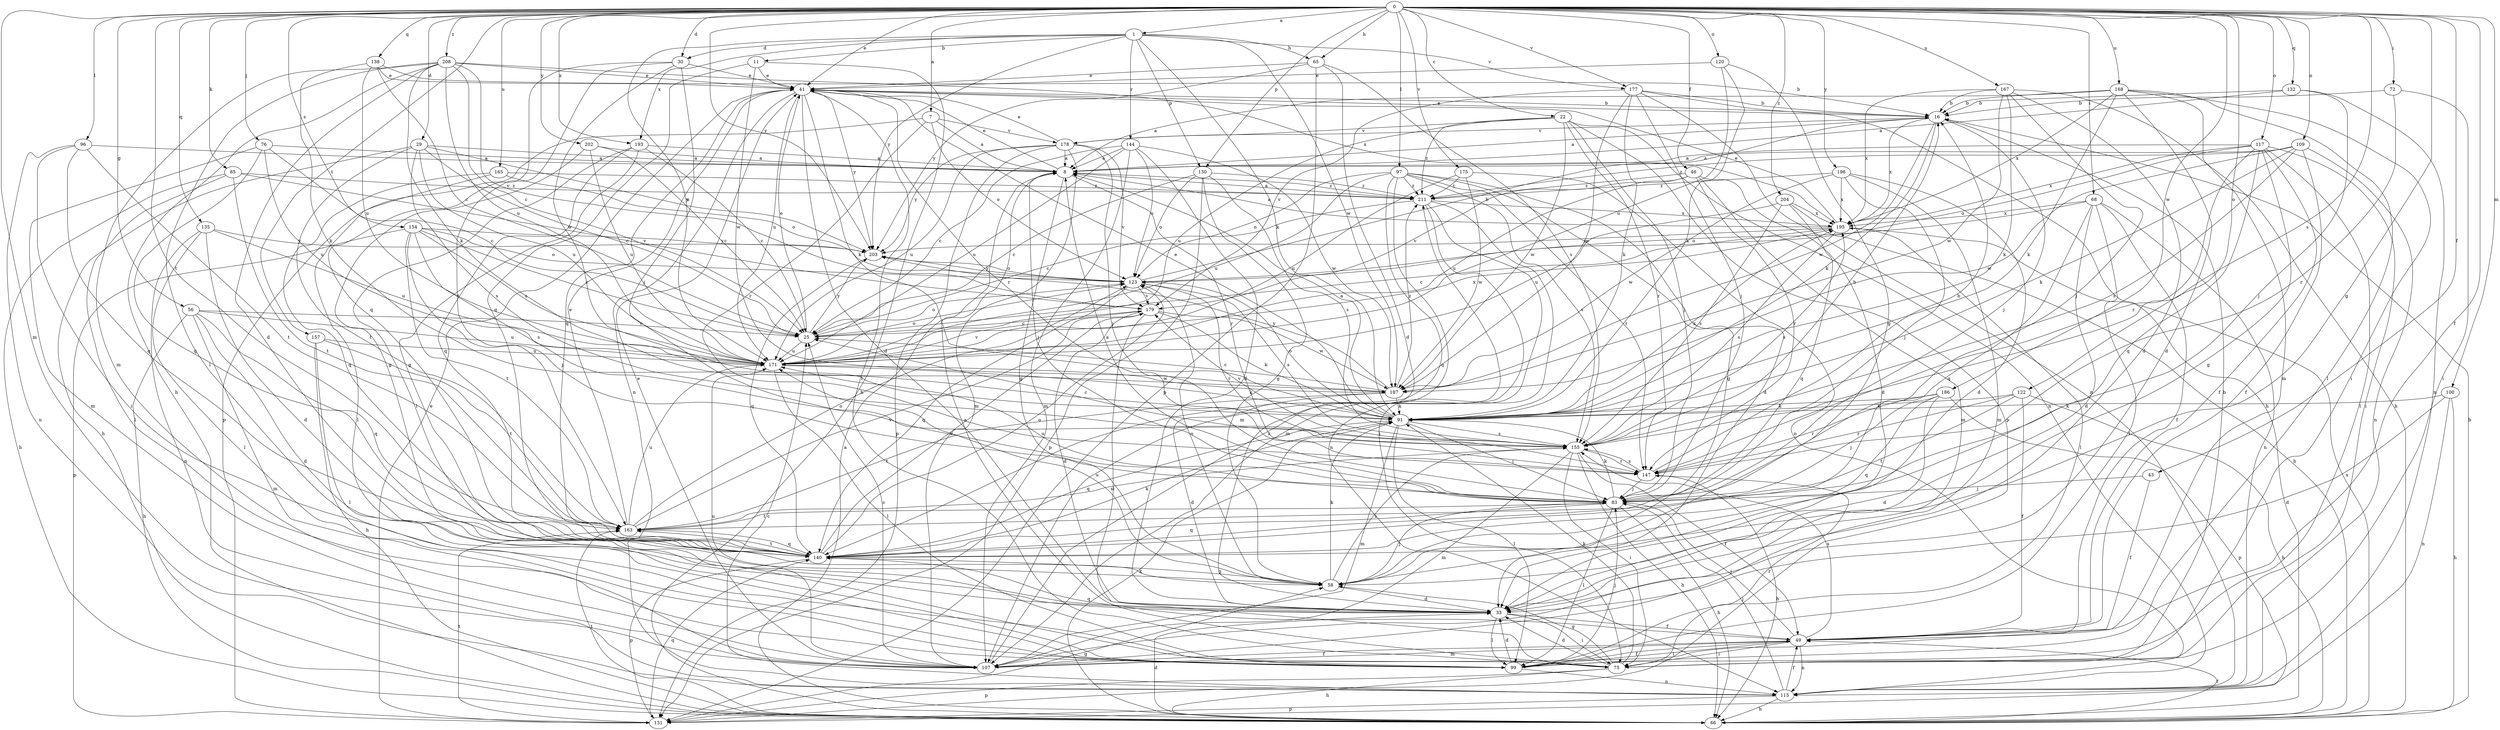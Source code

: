 strict digraph  {
0;
1;
7;
8;
11;
16;
22;
25;
29;
30;
33;
41;
43;
46;
49;
56;
58;
65;
66;
68;
72;
75;
76;
83;
85;
91;
96;
97;
99;
100;
107;
109;
115;
117;
120;
122;
123;
130;
131;
132;
135;
138;
140;
144;
147;
154;
155;
157;
163;
165;
167;
168;
171;
175;
177;
178;
179;
186;
187;
193;
195;
196;
202;
203;
204;
208;
211;
0 -> 1  [label=a];
0 -> 7  [label=a];
0 -> 22  [label=c];
0 -> 29  [label=d];
0 -> 30  [label=d];
0 -> 41  [label=e];
0 -> 43  [label=f];
0 -> 46  [label=f];
0 -> 49  [label=f];
0 -> 56  [label=g];
0 -> 58  [label=g];
0 -> 65  [label=h];
0 -> 68  [label=i];
0 -> 72  [label=i];
0 -> 76  [label=j];
0 -> 85  [label=k];
0 -> 96  [label=l];
0 -> 97  [label=l];
0 -> 100  [label=m];
0 -> 107  [label=m];
0 -> 109  [label=n];
0 -> 117  [label=o];
0 -> 120  [label=o];
0 -> 122  [label=o];
0 -> 130  [label=p];
0 -> 132  [label=q];
0 -> 135  [label=q];
0 -> 138  [label=q];
0 -> 154  [label=s];
0 -> 155  [label=s];
0 -> 157  [label=t];
0 -> 163  [label=t];
0 -> 165  [label=u];
0 -> 167  [label=u];
0 -> 168  [label=u];
0 -> 175  [label=v];
0 -> 177  [label=v];
0 -> 186  [label=w];
0 -> 193  [label=x];
0 -> 196  [label=y];
0 -> 202  [label=y];
0 -> 203  [label=y];
0 -> 204  [label=z];
0 -> 208  [label=z];
1 -> 11  [label=b];
1 -> 30  [label=d];
1 -> 65  [label=h];
1 -> 91  [label=k];
1 -> 130  [label=p];
1 -> 144  [label=r];
1 -> 171  [label=u];
1 -> 177  [label=v];
1 -> 187  [label=w];
1 -> 193  [label=x];
1 -> 203  [label=y];
7 -> 8  [label=a];
7 -> 123  [label=o];
7 -> 131  [label=p];
7 -> 147  [label=r];
7 -> 178  [label=v];
8 -> 41  [label=e];
8 -> 58  [label=g];
8 -> 83  [label=j];
8 -> 147  [label=r];
8 -> 211  [label=z];
11 -> 41  [label=e];
11 -> 66  [label=h];
11 -> 140  [label=q];
11 -> 187  [label=w];
16 -> 8  [label=a];
16 -> 41  [label=e];
16 -> 83  [label=j];
16 -> 91  [label=k];
16 -> 178  [label=v];
16 -> 187  [label=w];
16 -> 195  [label=x];
22 -> 83  [label=j];
22 -> 115  [label=n];
22 -> 131  [label=p];
22 -> 147  [label=r];
22 -> 171  [label=u];
22 -> 178  [label=v];
22 -> 187  [label=w];
22 -> 211  [label=z];
25 -> 41  [label=e];
25 -> 123  [label=o];
25 -> 171  [label=u];
25 -> 195  [label=x];
25 -> 203  [label=y];
29 -> 8  [label=a];
29 -> 25  [label=c];
29 -> 66  [label=h];
29 -> 155  [label=s];
29 -> 163  [label=t];
29 -> 171  [label=u];
29 -> 203  [label=y];
30 -> 41  [label=e];
30 -> 83  [label=j];
30 -> 140  [label=q];
30 -> 163  [label=t];
30 -> 187  [label=w];
33 -> 49  [label=f];
33 -> 75  [label=i];
33 -> 99  [label=l];
41 -> 16  [label=b];
41 -> 33  [label=d];
41 -> 75  [label=i];
41 -> 91  [label=k];
41 -> 115  [label=n];
41 -> 140  [label=q];
41 -> 147  [label=r];
41 -> 171  [label=u];
41 -> 203  [label=y];
43 -> 49  [label=f];
43 -> 83  [label=j];
46 -> 33  [label=d];
46 -> 107  [label=m];
46 -> 147  [label=r];
46 -> 171  [label=u];
46 -> 179  [label=v];
46 -> 211  [label=z];
49 -> 75  [label=i];
49 -> 83  [label=j];
49 -> 99  [label=l];
49 -> 107  [label=m];
49 -> 115  [label=n];
49 -> 140  [label=q];
49 -> 155  [label=s];
56 -> 25  [label=c];
56 -> 33  [label=d];
56 -> 66  [label=h];
56 -> 107  [label=m];
56 -> 140  [label=q];
56 -> 171  [label=u];
58 -> 33  [label=d];
58 -> 83  [label=j];
58 -> 91  [label=k];
58 -> 123  [label=o];
58 -> 155  [label=s];
58 -> 171  [label=u];
65 -> 33  [label=d];
65 -> 41  [label=e];
65 -> 131  [label=p];
65 -> 155  [label=s];
65 -> 203  [label=y];
66 -> 8  [label=a];
66 -> 16  [label=b];
66 -> 33  [label=d];
66 -> 49  [label=f];
66 -> 91  [label=k];
66 -> 163  [label=t];
66 -> 195  [label=x];
68 -> 33  [label=d];
68 -> 49  [label=f];
68 -> 99  [label=l];
68 -> 115  [label=n];
68 -> 123  [label=o];
68 -> 140  [label=q];
68 -> 195  [label=x];
72 -> 16  [label=b];
72 -> 75  [label=i];
72 -> 147  [label=r];
75 -> 8  [label=a];
75 -> 16  [label=b];
75 -> 33  [label=d];
75 -> 58  [label=g];
75 -> 66  [label=h];
75 -> 91  [label=k];
75 -> 131  [label=p];
75 -> 147  [label=r];
76 -> 8  [label=a];
76 -> 25  [label=c];
76 -> 107  [label=m];
76 -> 140  [label=q];
76 -> 171  [label=u];
83 -> 8  [label=a];
83 -> 66  [label=h];
83 -> 91  [label=k];
83 -> 99  [label=l];
83 -> 140  [label=q];
83 -> 163  [label=t];
83 -> 171  [label=u];
85 -> 66  [label=h];
85 -> 99  [label=l];
85 -> 163  [label=t];
85 -> 179  [label=v];
85 -> 211  [label=z];
91 -> 8  [label=a];
91 -> 41  [label=e];
91 -> 83  [label=j];
91 -> 99  [label=l];
91 -> 107  [label=m];
91 -> 123  [label=o];
91 -> 140  [label=q];
91 -> 155  [label=s];
91 -> 195  [label=x];
96 -> 8  [label=a];
96 -> 75  [label=i];
96 -> 115  [label=n];
96 -> 140  [label=q];
96 -> 163  [label=t];
97 -> 33  [label=d];
97 -> 58  [label=g];
97 -> 107  [label=m];
97 -> 123  [label=o];
97 -> 140  [label=q];
97 -> 147  [label=r];
97 -> 155  [label=s];
97 -> 171  [label=u];
97 -> 211  [label=z];
99 -> 33  [label=d];
99 -> 49  [label=f];
99 -> 83  [label=j];
99 -> 115  [label=n];
100 -> 33  [label=d];
100 -> 66  [label=h];
100 -> 91  [label=k];
100 -> 115  [label=n];
107 -> 25  [label=c];
107 -> 41  [label=e];
107 -> 49  [label=f];
107 -> 171  [label=u];
107 -> 211  [label=z];
109 -> 8  [label=a];
109 -> 49  [label=f];
109 -> 91  [label=k];
109 -> 115  [label=n];
109 -> 155  [label=s];
109 -> 187  [label=w];
109 -> 211  [label=z];
115 -> 25  [label=c];
115 -> 49  [label=f];
115 -> 66  [label=h];
115 -> 83  [label=j];
115 -> 131  [label=p];
117 -> 8  [label=a];
117 -> 49  [label=f];
117 -> 58  [label=g];
117 -> 75  [label=i];
117 -> 99  [label=l];
117 -> 123  [label=o];
117 -> 140  [label=q];
117 -> 147  [label=r];
117 -> 195  [label=x];
120 -> 41  [label=e];
120 -> 58  [label=g];
120 -> 91  [label=k];
120 -> 171  [label=u];
122 -> 49  [label=f];
122 -> 66  [label=h];
122 -> 91  [label=k];
122 -> 147  [label=r];
122 -> 163  [label=t];
123 -> 16  [label=b];
123 -> 140  [label=q];
123 -> 147  [label=r];
123 -> 155  [label=s];
123 -> 179  [label=v];
123 -> 203  [label=y];
130 -> 25  [label=c];
130 -> 58  [label=g];
130 -> 123  [label=o];
130 -> 131  [label=p];
130 -> 155  [label=s];
130 -> 211  [label=z];
131 -> 41  [label=e];
131 -> 58  [label=g];
131 -> 140  [label=q];
131 -> 163  [label=t];
132 -> 8  [label=a];
132 -> 16  [label=b];
132 -> 83  [label=j];
132 -> 115  [label=n];
135 -> 33  [label=d];
135 -> 99  [label=l];
135 -> 115  [label=n];
135 -> 171  [label=u];
135 -> 203  [label=y];
138 -> 16  [label=b];
138 -> 25  [label=c];
138 -> 41  [label=e];
138 -> 91  [label=k];
138 -> 171  [label=u];
140 -> 58  [label=g];
140 -> 91  [label=k];
140 -> 123  [label=o];
140 -> 131  [label=p];
140 -> 163  [label=t];
140 -> 179  [label=v];
144 -> 8  [label=a];
144 -> 25  [label=c];
144 -> 33  [label=d];
144 -> 107  [label=m];
144 -> 123  [label=o];
144 -> 171  [label=u];
144 -> 187  [label=w];
147 -> 16  [label=b];
147 -> 66  [label=h];
147 -> 83  [label=j];
147 -> 155  [label=s];
154 -> 25  [label=c];
154 -> 83  [label=j];
154 -> 123  [label=o];
154 -> 131  [label=p];
154 -> 155  [label=s];
154 -> 163  [label=t];
154 -> 171  [label=u];
154 -> 203  [label=y];
155 -> 16  [label=b];
155 -> 25  [label=c];
155 -> 49  [label=f];
155 -> 66  [label=h];
155 -> 75  [label=i];
155 -> 107  [label=m];
155 -> 147  [label=r];
155 -> 179  [label=v];
155 -> 195  [label=x];
157 -> 66  [label=h];
157 -> 99  [label=l];
157 -> 163  [label=t];
157 -> 171  [label=u];
163 -> 41  [label=e];
163 -> 123  [label=o];
163 -> 140  [label=q];
163 -> 155  [label=s];
163 -> 171  [label=u];
163 -> 179  [label=v];
165 -> 99  [label=l];
165 -> 123  [label=o];
165 -> 140  [label=q];
165 -> 211  [label=z];
167 -> 16  [label=b];
167 -> 33  [label=d];
167 -> 66  [label=h];
167 -> 83  [label=j];
167 -> 91  [label=k];
167 -> 187  [label=w];
167 -> 195  [label=x];
168 -> 8  [label=a];
168 -> 16  [label=b];
168 -> 33  [label=d];
168 -> 75  [label=i];
168 -> 91  [label=k];
168 -> 99  [label=l];
168 -> 107  [label=m];
168 -> 195  [label=x];
171 -> 91  [label=k];
171 -> 99  [label=l];
171 -> 123  [label=o];
171 -> 179  [label=v];
171 -> 187  [label=w];
175 -> 115  [label=n];
175 -> 171  [label=u];
175 -> 187  [label=w];
175 -> 211  [label=z];
177 -> 16  [label=b];
177 -> 66  [label=h];
177 -> 83  [label=j];
177 -> 91  [label=k];
177 -> 115  [label=n];
177 -> 179  [label=v];
177 -> 187  [label=w];
178 -> 8  [label=a];
178 -> 41  [label=e];
178 -> 83  [label=j];
178 -> 107  [label=m];
178 -> 131  [label=p];
178 -> 171  [label=u];
178 -> 179  [label=v];
178 -> 203  [label=y];
179 -> 25  [label=c];
179 -> 33  [label=d];
179 -> 75  [label=i];
179 -> 91  [label=k];
179 -> 187  [label=w];
186 -> 33  [label=d];
186 -> 83  [label=j];
186 -> 91  [label=k];
186 -> 131  [label=p];
186 -> 140  [label=q];
186 -> 147  [label=r];
187 -> 25  [label=c];
187 -> 33  [label=d];
187 -> 91  [label=k];
187 -> 163  [label=t];
187 -> 203  [label=y];
187 -> 211  [label=z];
193 -> 8  [label=a];
193 -> 25  [label=c];
193 -> 58  [label=g];
193 -> 99  [label=l];
193 -> 140  [label=q];
195 -> 8  [label=a];
195 -> 25  [label=c];
195 -> 41  [label=e];
195 -> 99  [label=l];
195 -> 155  [label=s];
195 -> 203  [label=y];
196 -> 33  [label=d];
196 -> 83  [label=j];
196 -> 107  [label=m];
196 -> 187  [label=w];
196 -> 195  [label=x];
196 -> 211  [label=z];
202 -> 8  [label=a];
202 -> 25  [label=c];
202 -> 58  [label=g];
202 -> 171  [label=u];
203 -> 123  [label=o];
203 -> 140  [label=q];
204 -> 66  [label=h];
204 -> 140  [label=q];
204 -> 155  [label=s];
204 -> 171  [label=u];
204 -> 195  [label=x];
208 -> 25  [label=c];
208 -> 33  [label=d];
208 -> 41  [label=e];
208 -> 66  [label=h];
208 -> 91  [label=k];
208 -> 99  [label=l];
208 -> 107  [label=m];
208 -> 171  [label=u];
208 -> 179  [label=v];
208 -> 195  [label=x];
211 -> 8  [label=a];
211 -> 25  [label=c];
211 -> 75  [label=i];
211 -> 107  [label=m];
211 -> 115  [label=n];
211 -> 195  [label=x];
}
